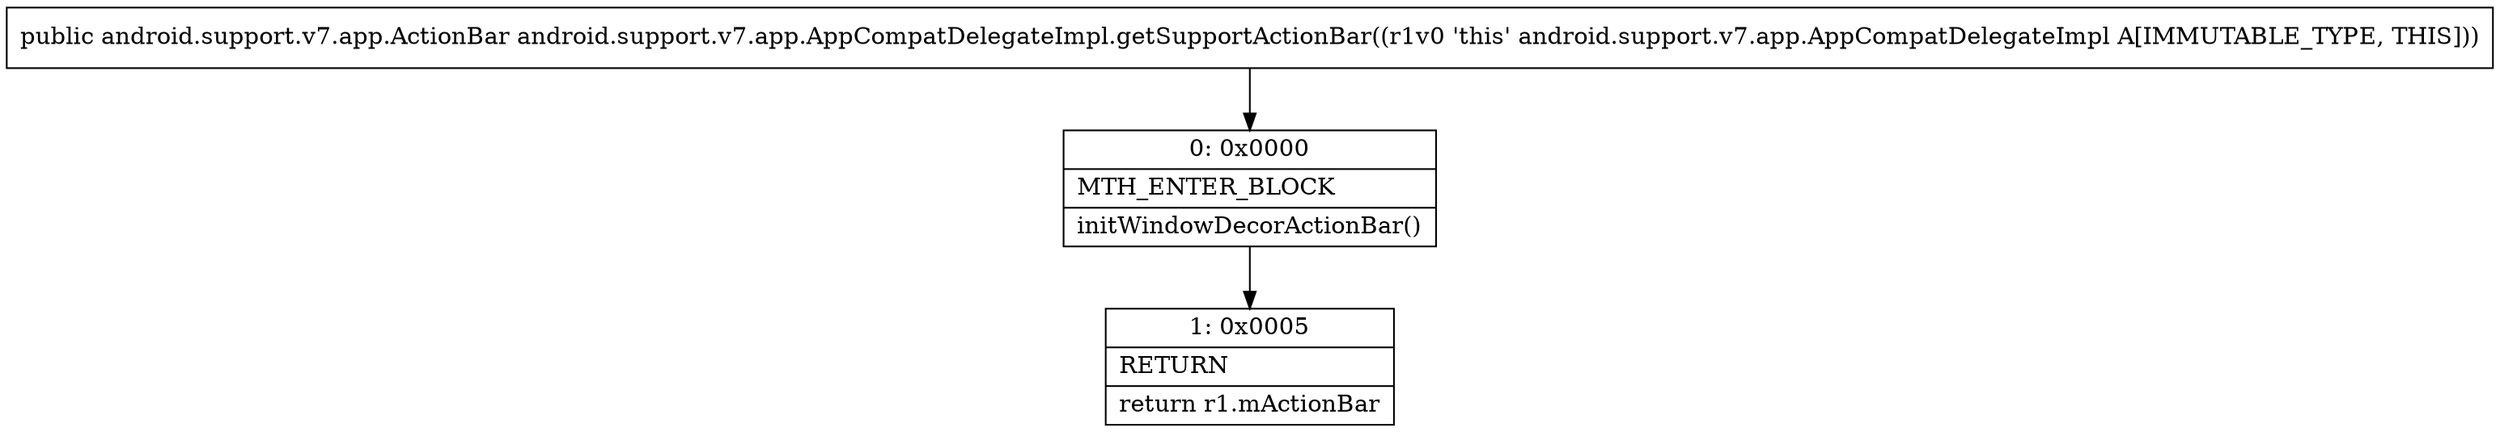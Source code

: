 digraph "CFG forandroid.support.v7.app.AppCompatDelegateImpl.getSupportActionBar()Landroid\/support\/v7\/app\/ActionBar;" {
Node_0 [shape=record,label="{0\:\ 0x0000|MTH_ENTER_BLOCK\l|initWindowDecorActionBar()\l}"];
Node_1 [shape=record,label="{1\:\ 0x0005|RETURN\l|return r1.mActionBar\l}"];
MethodNode[shape=record,label="{public android.support.v7.app.ActionBar android.support.v7.app.AppCompatDelegateImpl.getSupportActionBar((r1v0 'this' android.support.v7.app.AppCompatDelegateImpl A[IMMUTABLE_TYPE, THIS])) }"];
MethodNode -> Node_0;
Node_0 -> Node_1;
}

